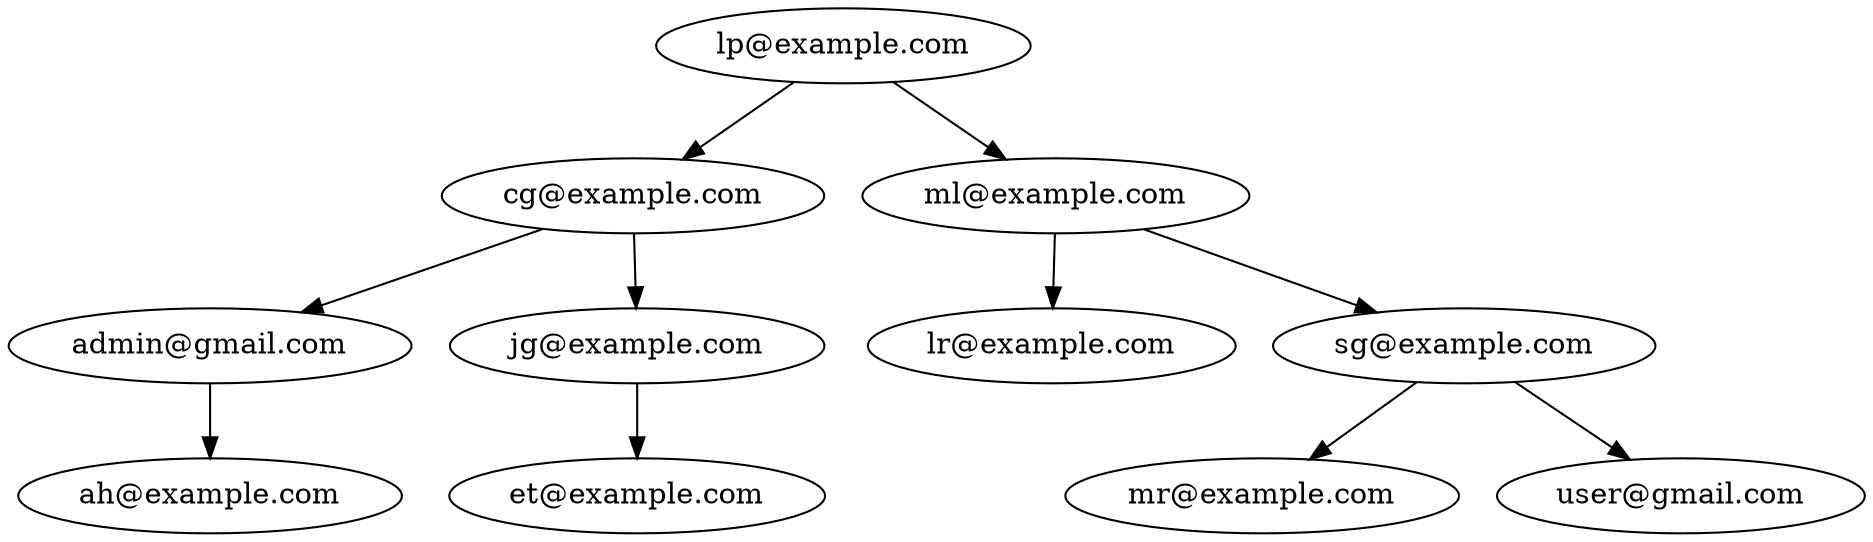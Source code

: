 digraph ArbolAVL {
"lp@example.com" [label="lp@example.com"];
"lp@example.com" -> "cg@example.com";
"cg@example.com" [label="cg@example.com"];
"cg@example.com" -> "admin@gmail.com";
"admin@gmail.com" [label="admin@gmail.com"];
"admin@gmail.com" -> "ah@example.com";
"ah@example.com" [label="ah@example.com"];
"cg@example.com" -> "jg@example.com";
"jg@example.com" [label="jg@example.com"];
"jg@example.com" -> "et@example.com";
"et@example.com" [label="et@example.com"];
"lp@example.com" -> "ml@example.com";
"ml@example.com" [label="ml@example.com"];
"ml@example.com" -> "lr@example.com";
"lr@example.com" [label="lr@example.com"];
"ml@example.com" -> "sg@example.com";
"sg@example.com" [label="sg@example.com"];
"sg@example.com" -> "mr@example.com";
"mr@example.com" [label="mr@example.com"];
"sg@example.com" -> "user@gmail.com";
"user@gmail.com" [label="user@gmail.com"];
}
